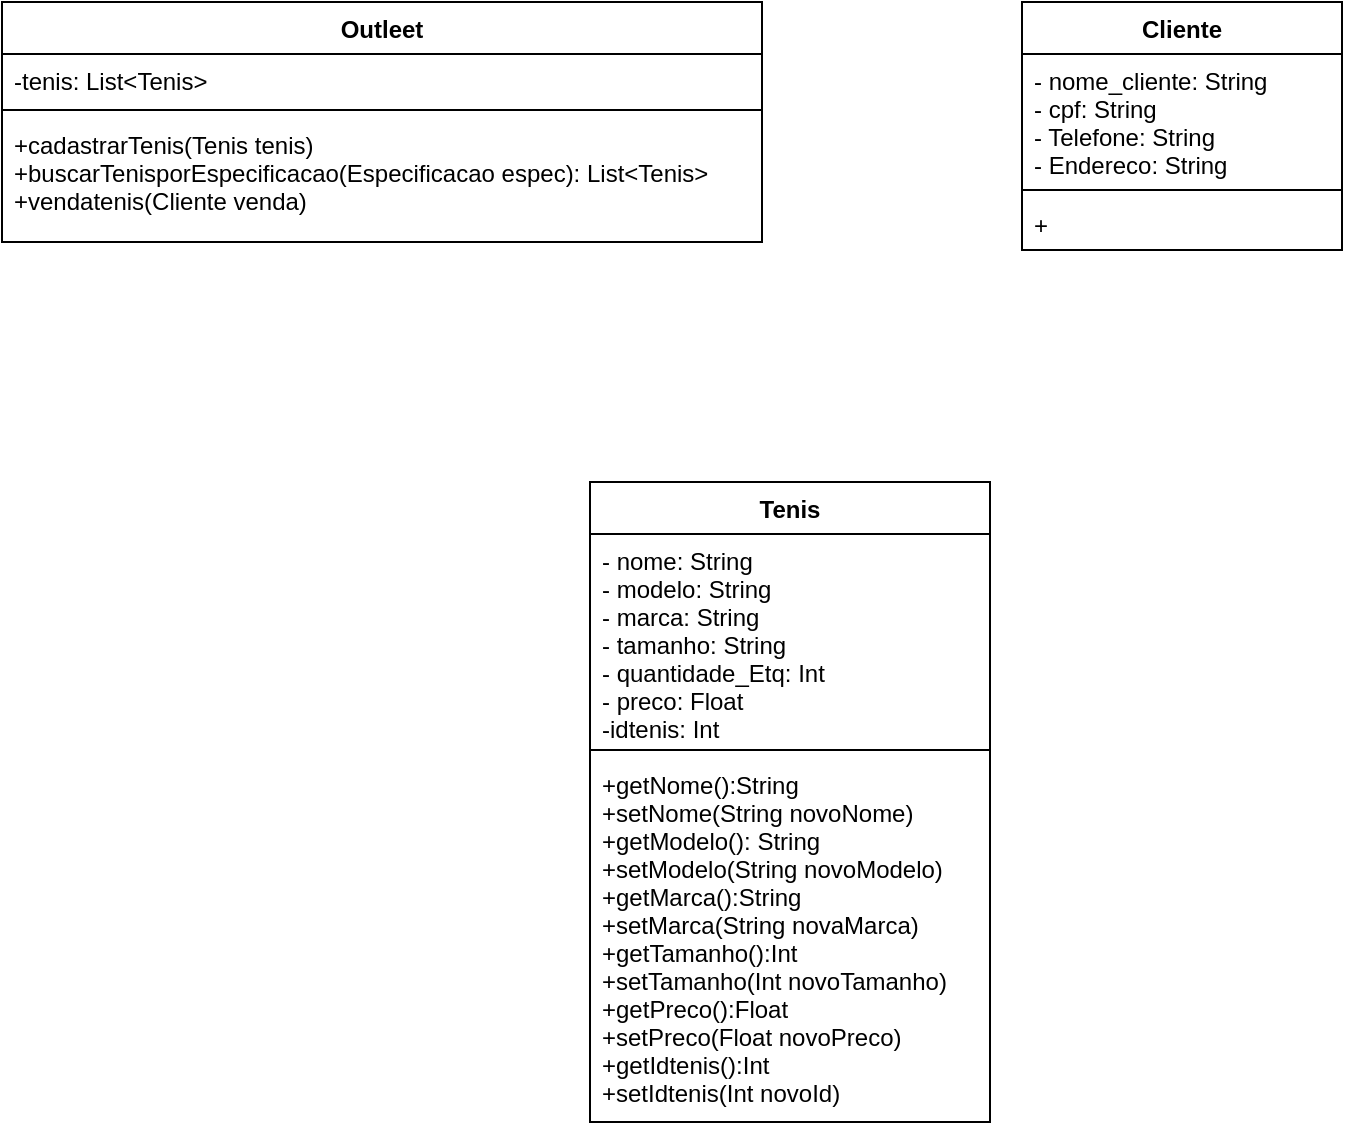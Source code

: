 <mxfile version="20.2.7" type="device"><diagram id="dveIPGVCvV0oF_FlYRkm" name="Página-1"><mxGraphModel dx="1422" dy="762" grid="1" gridSize="10" guides="1" tooltips="1" connect="1" arrows="1" fold="1" page="1" pageScale="1" pageWidth="827" pageHeight="1169" math="0" shadow="0"><root><mxCell id="0"/><mxCell id="1" parent="0"/><mxCell id="msoV4Io_oIAadqR7j5TP-1" value="Tenis" style="swimlane;fontStyle=1;align=center;verticalAlign=top;childLayout=stackLayout;horizontal=1;startSize=26;horizontalStack=0;resizeParent=1;resizeParentMax=0;resizeLast=0;collapsible=1;marginBottom=0;" vertex="1" parent="1"><mxGeometry x="314" y="310" width="200" height="320" as="geometry"/></mxCell><mxCell id="msoV4Io_oIAadqR7j5TP-2" value="- nome: String&#10;- modelo: String&#10;- marca: String&#10;- tamanho: String&#10;- quantidade_Etq: Int&#10;- preco: Float&#10;-idtenis: Int " style="text;strokeColor=none;fillColor=none;align=left;verticalAlign=top;spacingLeft=4;spacingRight=4;overflow=hidden;rotatable=0;points=[[0,0.5],[1,0.5]];portConstraint=eastwest;" vertex="1" parent="msoV4Io_oIAadqR7j5TP-1"><mxGeometry y="26" width="200" height="104" as="geometry"/></mxCell><mxCell id="msoV4Io_oIAadqR7j5TP-3" value="" style="line;strokeWidth=1;fillColor=none;align=left;verticalAlign=middle;spacingTop=-1;spacingLeft=3;spacingRight=3;rotatable=0;labelPosition=right;points=[];portConstraint=eastwest;" vertex="1" parent="msoV4Io_oIAadqR7j5TP-1"><mxGeometry y="130" width="200" height="8" as="geometry"/></mxCell><mxCell id="msoV4Io_oIAadqR7j5TP-4" value="+getNome():String&#10;+setNome(String novoNome)&#10;+getModelo(): String&#10;+setModelo(String novoModelo)&#10;+getMarca():String&#10;+setMarca(String novaMarca)&#10;+getTamanho():Int&#10;+setTamanho(Int novoTamanho)&#10;+getPreco():Float&#10;+setPreco(Float novoPreco)&#10;+getIdtenis():Int&#10;+setIdtenis(Int novoId)&#10;" style="text;strokeColor=none;fillColor=none;align=left;verticalAlign=top;spacingLeft=4;spacingRight=4;overflow=hidden;rotatable=0;points=[[0,0.5],[1,0.5]];portConstraint=eastwest;" vertex="1" parent="msoV4Io_oIAadqR7j5TP-1"><mxGeometry y="138" width="200" height="182" as="geometry"/></mxCell><mxCell id="msoV4Io_oIAadqR7j5TP-5" value="Outleet" style="swimlane;fontStyle=1;align=center;verticalAlign=top;childLayout=stackLayout;horizontal=1;startSize=26;horizontalStack=0;resizeParent=1;resizeParentMax=0;resizeLast=0;collapsible=1;marginBottom=0;" vertex="1" parent="1"><mxGeometry x="20" y="70" width="380" height="120" as="geometry"/></mxCell><mxCell id="msoV4Io_oIAadqR7j5TP-6" value="-tenis: List&lt;Tenis&gt;" style="text;strokeColor=none;fillColor=none;align=left;verticalAlign=top;spacingLeft=4;spacingRight=4;overflow=hidden;rotatable=0;points=[[0,0.5],[1,0.5]];portConstraint=eastwest;" vertex="1" parent="msoV4Io_oIAadqR7j5TP-5"><mxGeometry y="26" width="380" height="24" as="geometry"/></mxCell><mxCell id="msoV4Io_oIAadqR7j5TP-7" value="" style="line;strokeWidth=1;fillColor=none;align=left;verticalAlign=middle;spacingTop=-1;spacingLeft=3;spacingRight=3;rotatable=0;labelPosition=right;points=[];portConstraint=eastwest;" vertex="1" parent="msoV4Io_oIAadqR7j5TP-5"><mxGeometry y="50" width="380" height="8" as="geometry"/></mxCell><mxCell id="msoV4Io_oIAadqR7j5TP-8" value="+cadastrarTenis(Tenis tenis)&#10;+buscarTenisporEspecificacao(Especificacao espec): List&lt;Tenis&gt;&#10;+vendatenis(Cliente venda)" style="text;strokeColor=none;fillColor=none;align=left;verticalAlign=top;spacingLeft=4;spacingRight=4;overflow=hidden;rotatable=0;points=[[0,0.5],[1,0.5]];portConstraint=eastwest;" vertex="1" parent="msoV4Io_oIAadqR7j5TP-5"><mxGeometry y="58" width="380" height="62" as="geometry"/></mxCell><mxCell id="msoV4Io_oIAadqR7j5TP-9" value="Cliente" style="swimlane;fontStyle=1;align=center;verticalAlign=top;childLayout=stackLayout;horizontal=1;startSize=26;horizontalStack=0;resizeParent=1;resizeParentMax=0;resizeLast=0;collapsible=1;marginBottom=0;" vertex="1" parent="1"><mxGeometry x="530" y="70" width="160" height="124" as="geometry"/></mxCell><mxCell id="msoV4Io_oIAadqR7j5TP-10" value="- nome_cliente: String&#10;- cpf: String&#10;- Telefone: String&#10;- Endereco: String" style="text;strokeColor=none;fillColor=none;align=left;verticalAlign=top;spacingLeft=4;spacingRight=4;overflow=hidden;rotatable=0;points=[[0,0.5],[1,0.5]];portConstraint=eastwest;" vertex="1" parent="msoV4Io_oIAadqR7j5TP-9"><mxGeometry y="26" width="160" height="64" as="geometry"/></mxCell><mxCell id="msoV4Io_oIAadqR7j5TP-11" value="" style="line;strokeWidth=1;fillColor=none;align=left;verticalAlign=middle;spacingTop=-1;spacingLeft=3;spacingRight=3;rotatable=0;labelPosition=right;points=[];portConstraint=eastwest;" vertex="1" parent="msoV4Io_oIAadqR7j5TP-9"><mxGeometry y="90" width="160" height="8" as="geometry"/></mxCell><mxCell id="msoV4Io_oIAadqR7j5TP-12" value="+" style="text;strokeColor=none;fillColor=none;align=left;verticalAlign=top;spacingLeft=4;spacingRight=4;overflow=hidden;rotatable=0;points=[[0,0.5],[1,0.5]];portConstraint=eastwest;" vertex="1" parent="msoV4Io_oIAadqR7j5TP-9"><mxGeometry y="98" width="160" height="26" as="geometry"/></mxCell></root></mxGraphModel></diagram></mxfile>
